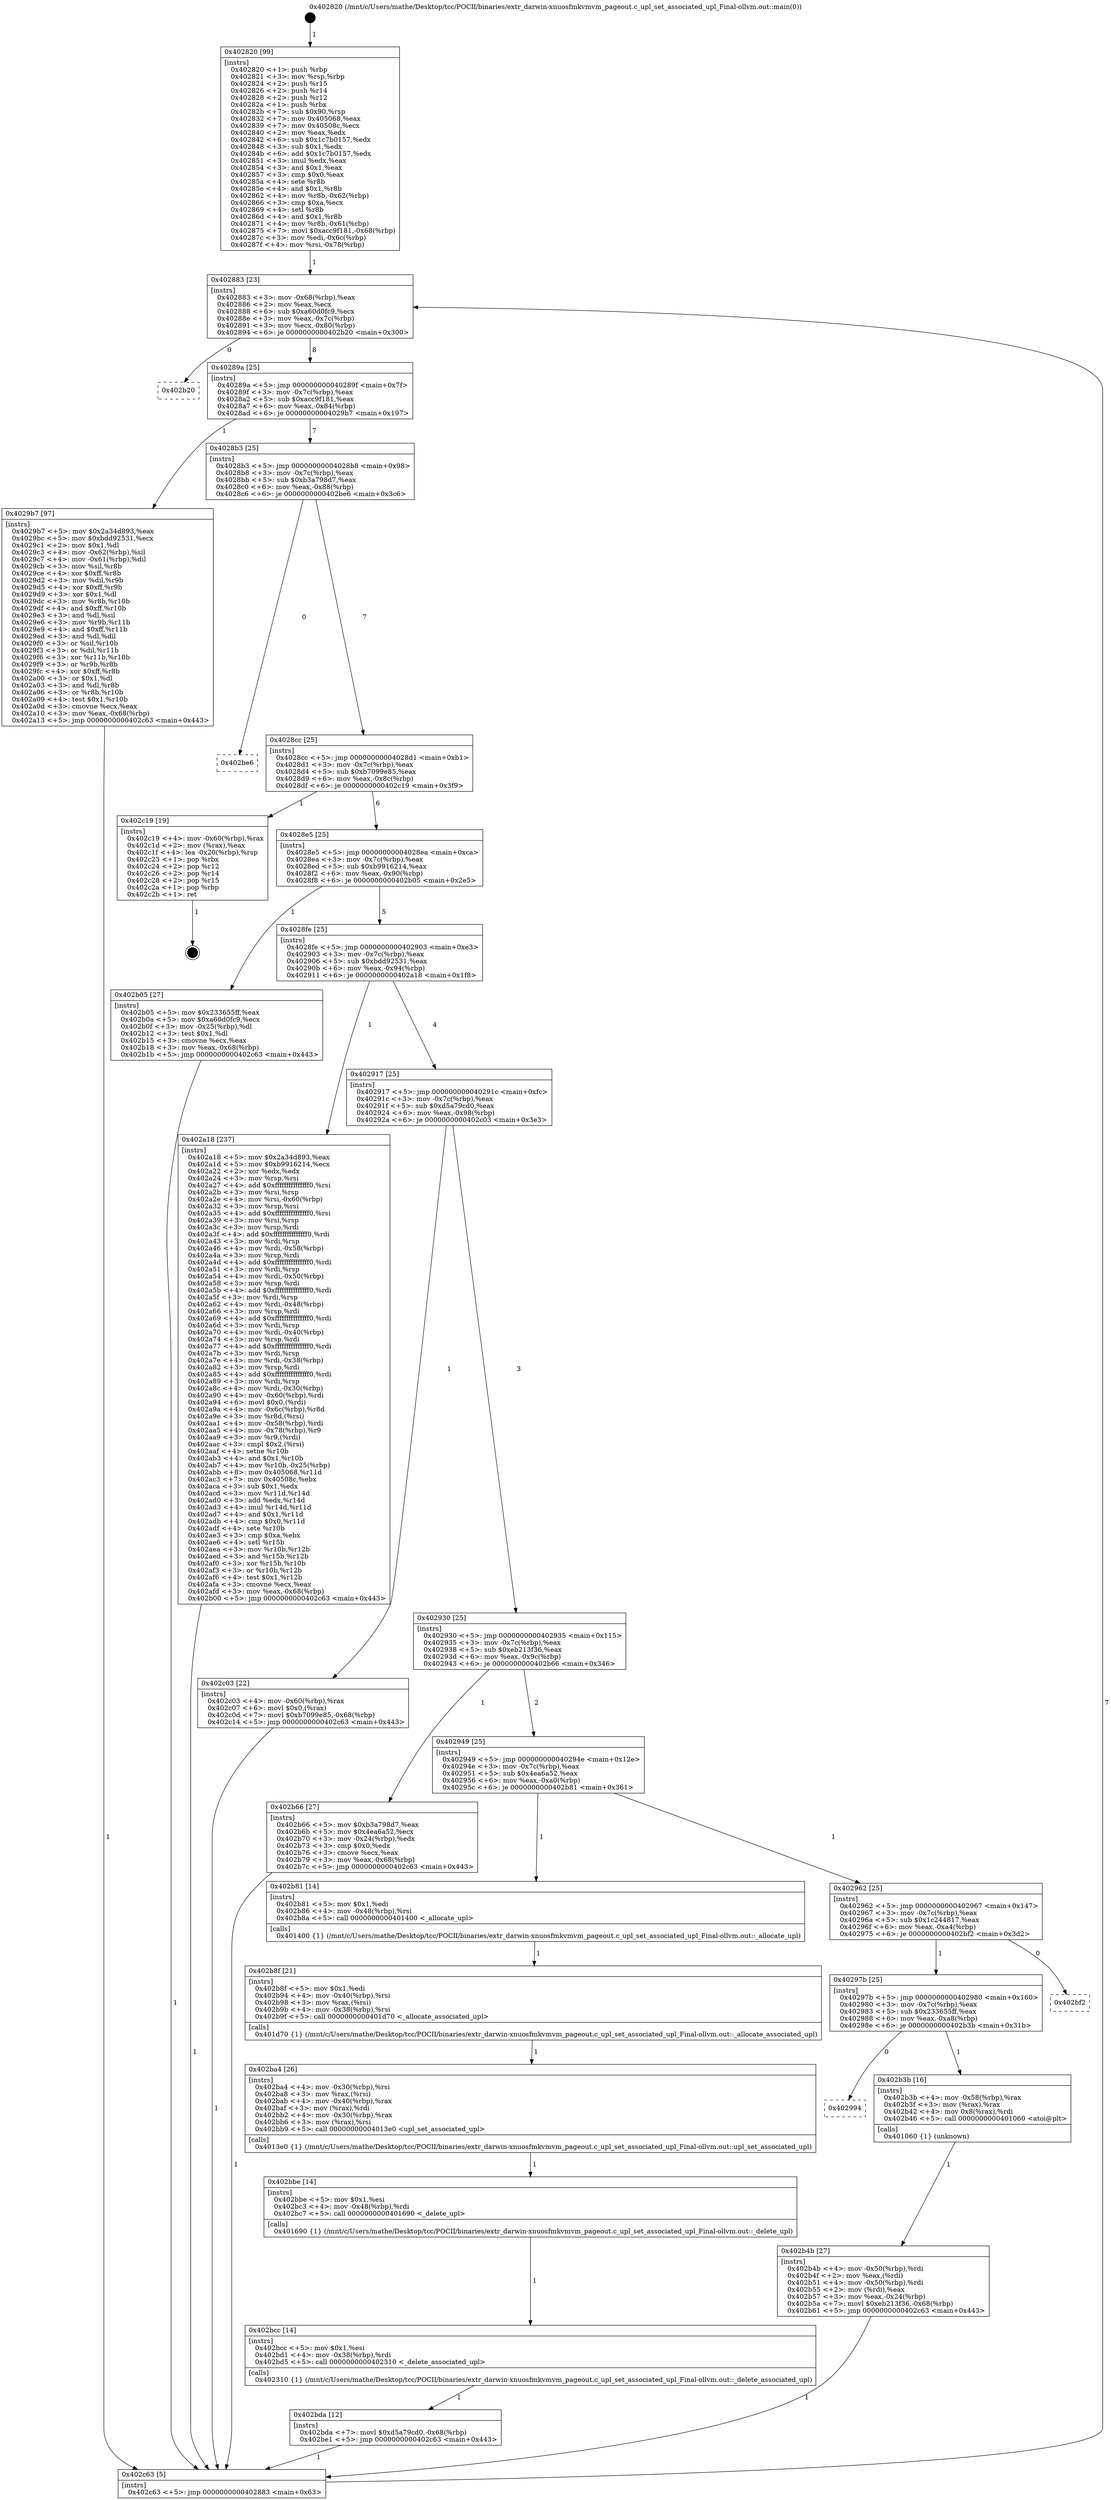 digraph "0x402820" {
  label = "0x402820 (/mnt/c/Users/mathe/Desktop/tcc/POCII/binaries/extr_darwin-xnuosfmkvmvm_pageout.c_upl_set_associated_upl_Final-ollvm.out::main(0))"
  labelloc = "t"
  node[shape=record]

  Entry [label="",width=0.3,height=0.3,shape=circle,fillcolor=black,style=filled]
  "0x402883" [label="{
     0x402883 [23]\l
     | [instrs]\l
     &nbsp;&nbsp;0x402883 \<+3\>: mov -0x68(%rbp),%eax\l
     &nbsp;&nbsp;0x402886 \<+2\>: mov %eax,%ecx\l
     &nbsp;&nbsp;0x402888 \<+6\>: sub $0xa60d0fc9,%ecx\l
     &nbsp;&nbsp;0x40288e \<+3\>: mov %eax,-0x7c(%rbp)\l
     &nbsp;&nbsp;0x402891 \<+3\>: mov %ecx,-0x80(%rbp)\l
     &nbsp;&nbsp;0x402894 \<+6\>: je 0000000000402b20 \<main+0x300\>\l
  }"]
  "0x402b20" [label="{
     0x402b20\l
  }", style=dashed]
  "0x40289a" [label="{
     0x40289a [25]\l
     | [instrs]\l
     &nbsp;&nbsp;0x40289a \<+5\>: jmp 000000000040289f \<main+0x7f\>\l
     &nbsp;&nbsp;0x40289f \<+3\>: mov -0x7c(%rbp),%eax\l
     &nbsp;&nbsp;0x4028a2 \<+5\>: sub $0xacc9f181,%eax\l
     &nbsp;&nbsp;0x4028a7 \<+6\>: mov %eax,-0x84(%rbp)\l
     &nbsp;&nbsp;0x4028ad \<+6\>: je 00000000004029b7 \<main+0x197\>\l
  }"]
  Exit [label="",width=0.3,height=0.3,shape=circle,fillcolor=black,style=filled,peripheries=2]
  "0x4029b7" [label="{
     0x4029b7 [97]\l
     | [instrs]\l
     &nbsp;&nbsp;0x4029b7 \<+5\>: mov $0x2a34d893,%eax\l
     &nbsp;&nbsp;0x4029bc \<+5\>: mov $0xbdd92531,%ecx\l
     &nbsp;&nbsp;0x4029c1 \<+2\>: mov $0x1,%dl\l
     &nbsp;&nbsp;0x4029c3 \<+4\>: mov -0x62(%rbp),%sil\l
     &nbsp;&nbsp;0x4029c7 \<+4\>: mov -0x61(%rbp),%dil\l
     &nbsp;&nbsp;0x4029cb \<+3\>: mov %sil,%r8b\l
     &nbsp;&nbsp;0x4029ce \<+4\>: xor $0xff,%r8b\l
     &nbsp;&nbsp;0x4029d2 \<+3\>: mov %dil,%r9b\l
     &nbsp;&nbsp;0x4029d5 \<+4\>: xor $0xff,%r9b\l
     &nbsp;&nbsp;0x4029d9 \<+3\>: xor $0x1,%dl\l
     &nbsp;&nbsp;0x4029dc \<+3\>: mov %r8b,%r10b\l
     &nbsp;&nbsp;0x4029df \<+4\>: and $0xff,%r10b\l
     &nbsp;&nbsp;0x4029e3 \<+3\>: and %dl,%sil\l
     &nbsp;&nbsp;0x4029e6 \<+3\>: mov %r9b,%r11b\l
     &nbsp;&nbsp;0x4029e9 \<+4\>: and $0xff,%r11b\l
     &nbsp;&nbsp;0x4029ed \<+3\>: and %dl,%dil\l
     &nbsp;&nbsp;0x4029f0 \<+3\>: or %sil,%r10b\l
     &nbsp;&nbsp;0x4029f3 \<+3\>: or %dil,%r11b\l
     &nbsp;&nbsp;0x4029f6 \<+3\>: xor %r11b,%r10b\l
     &nbsp;&nbsp;0x4029f9 \<+3\>: or %r9b,%r8b\l
     &nbsp;&nbsp;0x4029fc \<+4\>: xor $0xff,%r8b\l
     &nbsp;&nbsp;0x402a00 \<+3\>: or $0x1,%dl\l
     &nbsp;&nbsp;0x402a03 \<+3\>: and %dl,%r8b\l
     &nbsp;&nbsp;0x402a06 \<+3\>: or %r8b,%r10b\l
     &nbsp;&nbsp;0x402a09 \<+4\>: test $0x1,%r10b\l
     &nbsp;&nbsp;0x402a0d \<+3\>: cmovne %ecx,%eax\l
     &nbsp;&nbsp;0x402a10 \<+3\>: mov %eax,-0x68(%rbp)\l
     &nbsp;&nbsp;0x402a13 \<+5\>: jmp 0000000000402c63 \<main+0x443\>\l
  }"]
  "0x4028b3" [label="{
     0x4028b3 [25]\l
     | [instrs]\l
     &nbsp;&nbsp;0x4028b3 \<+5\>: jmp 00000000004028b8 \<main+0x98\>\l
     &nbsp;&nbsp;0x4028b8 \<+3\>: mov -0x7c(%rbp),%eax\l
     &nbsp;&nbsp;0x4028bb \<+5\>: sub $0xb3a798d7,%eax\l
     &nbsp;&nbsp;0x4028c0 \<+6\>: mov %eax,-0x88(%rbp)\l
     &nbsp;&nbsp;0x4028c6 \<+6\>: je 0000000000402be6 \<main+0x3c6\>\l
  }"]
  "0x402c63" [label="{
     0x402c63 [5]\l
     | [instrs]\l
     &nbsp;&nbsp;0x402c63 \<+5\>: jmp 0000000000402883 \<main+0x63\>\l
  }"]
  "0x402820" [label="{
     0x402820 [99]\l
     | [instrs]\l
     &nbsp;&nbsp;0x402820 \<+1\>: push %rbp\l
     &nbsp;&nbsp;0x402821 \<+3\>: mov %rsp,%rbp\l
     &nbsp;&nbsp;0x402824 \<+2\>: push %r15\l
     &nbsp;&nbsp;0x402826 \<+2\>: push %r14\l
     &nbsp;&nbsp;0x402828 \<+2\>: push %r12\l
     &nbsp;&nbsp;0x40282a \<+1\>: push %rbx\l
     &nbsp;&nbsp;0x40282b \<+7\>: sub $0x90,%rsp\l
     &nbsp;&nbsp;0x402832 \<+7\>: mov 0x405068,%eax\l
     &nbsp;&nbsp;0x402839 \<+7\>: mov 0x40508c,%ecx\l
     &nbsp;&nbsp;0x402840 \<+2\>: mov %eax,%edx\l
     &nbsp;&nbsp;0x402842 \<+6\>: sub $0x1c7b0157,%edx\l
     &nbsp;&nbsp;0x402848 \<+3\>: sub $0x1,%edx\l
     &nbsp;&nbsp;0x40284b \<+6\>: add $0x1c7b0157,%edx\l
     &nbsp;&nbsp;0x402851 \<+3\>: imul %edx,%eax\l
     &nbsp;&nbsp;0x402854 \<+3\>: and $0x1,%eax\l
     &nbsp;&nbsp;0x402857 \<+3\>: cmp $0x0,%eax\l
     &nbsp;&nbsp;0x40285a \<+4\>: sete %r8b\l
     &nbsp;&nbsp;0x40285e \<+4\>: and $0x1,%r8b\l
     &nbsp;&nbsp;0x402862 \<+4\>: mov %r8b,-0x62(%rbp)\l
     &nbsp;&nbsp;0x402866 \<+3\>: cmp $0xa,%ecx\l
     &nbsp;&nbsp;0x402869 \<+4\>: setl %r8b\l
     &nbsp;&nbsp;0x40286d \<+4\>: and $0x1,%r8b\l
     &nbsp;&nbsp;0x402871 \<+4\>: mov %r8b,-0x61(%rbp)\l
     &nbsp;&nbsp;0x402875 \<+7\>: movl $0xacc9f181,-0x68(%rbp)\l
     &nbsp;&nbsp;0x40287c \<+3\>: mov %edi,-0x6c(%rbp)\l
     &nbsp;&nbsp;0x40287f \<+4\>: mov %rsi,-0x78(%rbp)\l
  }"]
  "0x402bda" [label="{
     0x402bda [12]\l
     | [instrs]\l
     &nbsp;&nbsp;0x402bda \<+7\>: movl $0xd5a79cd0,-0x68(%rbp)\l
     &nbsp;&nbsp;0x402be1 \<+5\>: jmp 0000000000402c63 \<main+0x443\>\l
  }"]
  "0x402be6" [label="{
     0x402be6\l
  }", style=dashed]
  "0x4028cc" [label="{
     0x4028cc [25]\l
     | [instrs]\l
     &nbsp;&nbsp;0x4028cc \<+5\>: jmp 00000000004028d1 \<main+0xb1\>\l
     &nbsp;&nbsp;0x4028d1 \<+3\>: mov -0x7c(%rbp),%eax\l
     &nbsp;&nbsp;0x4028d4 \<+5\>: sub $0xb7099e85,%eax\l
     &nbsp;&nbsp;0x4028d9 \<+6\>: mov %eax,-0x8c(%rbp)\l
     &nbsp;&nbsp;0x4028df \<+6\>: je 0000000000402c19 \<main+0x3f9\>\l
  }"]
  "0x402bcc" [label="{
     0x402bcc [14]\l
     | [instrs]\l
     &nbsp;&nbsp;0x402bcc \<+5\>: mov $0x1,%esi\l
     &nbsp;&nbsp;0x402bd1 \<+4\>: mov -0x38(%rbp),%rdi\l
     &nbsp;&nbsp;0x402bd5 \<+5\>: call 0000000000402310 \<_delete_associated_upl\>\l
     | [calls]\l
     &nbsp;&nbsp;0x402310 \{1\} (/mnt/c/Users/mathe/Desktop/tcc/POCII/binaries/extr_darwin-xnuosfmkvmvm_pageout.c_upl_set_associated_upl_Final-ollvm.out::_delete_associated_upl)\l
  }"]
  "0x402c19" [label="{
     0x402c19 [19]\l
     | [instrs]\l
     &nbsp;&nbsp;0x402c19 \<+4\>: mov -0x60(%rbp),%rax\l
     &nbsp;&nbsp;0x402c1d \<+2\>: mov (%rax),%eax\l
     &nbsp;&nbsp;0x402c1f \<+4\>: lea -0x20(%rbp),%rsp\l
     &nbsp;&nbsp;0x402c23 \<+1\>: pop %rbx\l
     &nbsp;&nbsp;0x402c24 \<+2\>: pop %r12\l
     &nbsp;&nbsp;0x402c26 \<+2\>: pop %r14\l
     &nbsp;&nbsp;0x402c28 \<+2\>: pop %r15\l
     &nbsp;&nbsp;0x402c2a \<+1\>: pop %rbp\l
     &nbsp;&nbsp;0x402c2b \<+1\>: ret\l
  }"]
  "0x4028e5" [label="{
     0x4028e5 [25]\l
     | [instrs]\l
     &nbsp;&nbsp;0x4028e5 \<+5\>: jmp 00000000004028ea \<main+0xca\>\l
     &nbsp;&nbsp;0x4028ea \<+3\>: mov -0x7c(%rbp),%eax\l
     &nbsp;&nbsp;0x4028ed \<+5\>: sub $0xb9916214,%eax\l
     &nbsp;&nbsp;0x4028f2 \<+6\>: mov %eax,-0x90(%rbp)\l
     &nbsp;&nbsp;0x4028f8 \<+6\>: je 0000000000402b05 \<main+0x2e5\>\l
  }"]
  "0x402bbe" [label="{
     0x402bbe [14]\l
     | [instrs]\l
     &nbsp;&nbsp;0x402bbe \<+5\>: mov $0x1,%esi\l
     &nbsp;&nbsp;0x402bc3 \<+4\>: mov -0x48(%rbp),%rdi\l
     &nbsp;&nbsp;0x402bc7 \<+5\>: call 0000000000401690 \<_delete_upl\>\l
     | [calls]\l
     &nbsp;&nbsp;0x401690 \{1\} (/mnt/c/Users/mathe/Desktop/tcc/POCII/binaries/extr_darwin-xnuosfmkvmvm_pageout.c_upl_set_associated_upl_Final-ollvm.out::_delete_upl)\l
  }"]
  "0x402b05" [label="{
     0x402b05 [27]\l
     | [instrs]\l
     &nbsp;&nbsp;0x402b05 \<+5\>: mov $0x233655ff,%eax\l
     &nbsp;&nbsp;0x402b0a \<+5\>: mov $0xa60d0fc9,%ecx\l
     &nbsp;&nbsp;0x402b0f \<+3\>: mov -0x25(%rbp),%dl\l
     &nbsp;&nbsp;0x402b12 \<+3\>: test $0x1,%dl\l
     &nbsp;&nbsp;0x402b15 \<+3\>: cmovne %ecx,%eax\l
     &nbsp;&nbsp;0x402b18 \<+3\>: mov %eax,-0x68(%rbp)\l
     &nbsp;&nbsp;0x402b1b \<+5\>: jmp 0000000000402c63 \<main+0x443\>\l
  }"]
  "0x4028fe" [label="{
     0x4028fe [25]\l
     | [instrs]\l
     &nbsp;&nbsp;0x4028fe \<+5\>: jmp 0000000000402903 \<main+0xe3\>\l
     &nbsp;&nbsp;0x402903 \<+3\>: mov -0x7c(%rbp),%eax\l
     &nbsp;&nbsp;0x402906 \<+5\>: sub $0xbdd92531,%eax\l
     &nbsp;&nbsp;0x40290b \<+6\>: mov %eax,-0x94(%rbp)\l
     &nbsp;&nbsp;0x402911 \<+6\>: je 0000000000402a18 \<main+0x1f8\>\l
  }"]
  "0x402ba4" [label="{
     0x402ba4 [26]\l
     | [instrs]\l
     &nbsp;&nbsp;0x402ba4 \<+4\>: mov -0x30(%rbp),%rsi\l
     &nbsp;&nbsp;0x402ba8 \<+3\>: mov %rax,(%rsi)\l
     &nbsp;&nbsp;0x402bab \<+4\>: mov -0x40(%rbp),%rax\l
     &nbsp;&nbsp;0x402baf \<+3\>: mov (%rax),%rdi\l
     &nbsp;&nbsp;0x402bb2 \<+4\>: mov -0x30(%rbp),%rax\l
     &nbsp;&nbsp;0x402bb6 \<+3\>: mov (%rax),%rsi\l
     &nbsp;&nbsp;0x402bb9 \<+5\>: call 00000000004013e0 \<upl_set_associated_upl\>\l
     | [calls]\l
     &nbsp;&nbsp;0x4013e0 \{1\} (/mnt/c/Users/mathe/Desktop/tcc/POCII/binaries/extr_darwin-xnuosfmkvmvm_pageout.c_upl_set_associated_upl_Final-ollvm.out::upl_set_associated_upl)\l
  }"]
  "0x402a18" [label="{
     0x402a18 [237]\l
     | [instrs]\l
     &nbsp;&nbsp;0x402a18 \<+5\>: mov $0x2a34d893,%eax\l
     &nbsp;&nbsp;0x402a1d \<+5\>: mov $0xb9916214,%ecx\l
     &nbsp;&nbsp;0x402a22 \<+2\>: xor %edx,%edx\l
     &nbsp;&nbsp;0x402a24 \<+3\>: mov %rsp,%rsi\l
     &nbsp;&nbsp;0x402a27 \<+4\>: add $0xfffffffffffffff0,%rsi\l
     &nbsp;&nbsp;0x402a2b \<+3\>: mov %rsi,%rsp\l
     &nbsp;&nbsp;0x402a2e \<+4\>: mov %rsi,-0x60(%rbp)\l
     &nbsp;&nbsp;0x402a32 \<+3\>: mov %rsp,%rsi\l
     &nbsp;&nbsp;0x402a35 \<+4\>: add $0xfffffffffffffff0,%rsi\l
     &nbsp;&nbsp;0x402a39 \<+3\>: mov %rsi,%rsp\l
     &nbsp;&nbsp;0x402a3c \<+3\>: mov %rsp,%rdi\l
     &nbsp;&nbsp;0x402a3f \<+4\>: add $0xfffffffffffffff0,%rdi\l
     &nbsp;&nbsp;0x402a43 \<+3\>: mov %rdi,%rsp\l
     &nbsp;&nbsp;0x402a46 \<+4\>: mov %rdi,-0x58(%rbp)\l
     &nbsp;&nbsp;0x402a4a \<+3\>: mov %rsp,%rdi\l
     &nbsp;&nbsp;0x402a4d \<+4\>: add $0xfffffffffffffff0,%rdi\l
     &nbsp;&nbsp;0x402a51 \<+3\>: mov %rdi,%rsp\l
     &nbsp;&nbsp;0x402a54 \<+4\>: mov %rdi,-0x50(%rbp)\l
     &nbsp;&nbsp;0x402a58 \<+3\>: mov %rsp,%rdi\l
     &nbsp;&nbsp;0x402a5b \<+4\>: add $0xfffffffffffffff0,%rdi\l
     &nbsp;&nbsp;0x402a5f \<+3\>: mov %rdi,%rsp\l
     &nbsp;&nbsp;0x402a62 \<+4\>: mov %rdi,-0x48(%rbp)\l
     &nbsp;&nbsp;0x402a66 \<+3\>: mov %rsp,%rdi\l
     &nbsp;&nbsp;0x402a69 \<+4\>: add $0xfffffffffffffff0,%rdi\l
     &nbsp;&nbsp;0x402a6d \<+3\>: mov %rdi,%rsp\l
     &nbsp;&nbsp;0x402a70 \<+4\>: mov %rdi,-0x40(%rbp)\l
     &nbsp;&nbsp;0x402a74 \<+3\>: mov %rsp,%rdi\l
     &nbsp;&nbsp;0x402a77 \<+4\>: add $0xfffffffffffffff0,%rdi\l
     &nbsp;&nbsp;0x402a7b \<+3\>: mov %rdi,%rsp\l
     &nbsp;&nbsp;0x402a7e \<+4\>: mov %rdi,-0x38(%rbp)\l
     &nbsp;&nbsp;0x402a82 \<+3\>: mov %rsp,%rdi\l
     &nbsp;&nbsp;0x402a85 \<+4\>: add $0xfffffffffffffff0,%rdi\l
     &nbsp;&nbsp;0x402a89 \<+3\>: mov %rdi,%rsp\l
     &nbsp;&nbsp;0x402a8c \<+4\>: mov %rdi,-0x30(%rbp)\l
     &nbsp;&nbsp;0x402a90 \<+4\>: mov -0x60(%rbp),%rdi\l
     &nbsp;&nbsp;0x402a94 \<+6\>: movl $0x0,(%rdi)\l
     &nbsp;&nbsp;0x402a9a \<+4\>: mov -0x6c(%rbp),%r8d\l
     &nbsp;&nbsp;0x402a9e \<+3\>: mov %r8d,(%rsi)\l
     &nbsp;&nbsp;0x402aa1 \<+4\>: mov -0x58(%rbp),%rdi\l
     &nbsp;&nbsp;0x402aa5 \<+4\>: mov -0x78(%rbp),%r9\l
     &nbsp;&nbsp;0x402aa9 \<+3\>: mov %r9,(%rdi)\l
     &nbsp;&nbsp;0x402aac \<+3\>: cmpl $0x2,(%rsi)\l
     &nbsp;&nbsp;0x402aaf \<+4\>: setne %r10b\l
     &nbsp;&nbsp;0x402ab3 \<+4\>: and $0x1,%r10b\l
     &nbsp;&nbsp;0x402ab7 \<+4\>: mov %r10b,-0x25(%rbp)\l
     &nbsp;&nbsp;0x402abb \<+8\>: mov 0x405068,%r11d\l
     &nbsp;&nbsp;0x402ac3 \<+7\>: mov 0x40508c,%ebx\l
     &nbsp;&nbsp;0x402aca \<+3\>: sub $0x1,%edx\l
     &nbsp;&nbsp;0x402acd \<+3\>: mov %r11d,%r14d\l
     &nbsp;&nbsp;0x402ad0 \<+3\>: add %edx,%r14d\l
     &nbsp;&nbsp;0x402ad3 \<+4\>: imul %r14d,%r11d\l
     &nbsp;&nbsp;0x402ad7 \<+4\>: and $0x1,%r11d\l
     &nbsp;&nbsp;0x402adb \<+4\>: cmp $0x0,%r11d\l
     &nbsp;&nbsp;0x402adf \<+4\>: sete %r10b\l
     &nbsp;&nbsp;0x402ae3 \<+3\>: cmp $0xa,%ebx\l
     &nbsp;&nbsp;0x402ae6 \<+4\>: setl %r15b\l
     &nbsp;&nbsp;0x402aea \<+3\>: mov %r10b,%r12b\l
     &nbsp;&nbsp;0x402aed \<+3\>: and %r15b,%r12b\l
     &nbsp;&nbsp;0x402af0 \<+3\>: xor %r15b,%r10b\l
     &nbsp;&nbsp;0x402af3 \<+3\>: or %r10b,%r12b\l
     &nbsp;&nbsp;0x402af6 \<+4\>: test $0x1,%r12b\l
     &nbsp;&nbsp;0x402afa \<+3\>: cmovne %ecx,%eax\l
     &nbsp;&nbsp;0x402afd \<+3\>: mov %eax,-0x68(%rbp)\l
     &nbsp;&nbsp;0x402b00 \<+5\>: jmp 0000000000402c63 \<main+0x443\>\l
  }"]
  "0x402917" [label="{
     0x402917 [25]\l
     | [instrs]\l
     &nbsp;&nbsp;0x402917 \<+5\>: jmp 000000000040291c \<main+0xfc\>\l
     &nbsp;&nbsp;0x40291c \<+3\>: mov -0x7c(%rbp),%eax\l
     &nbsp;&nbsp;0x40291f \<+5\>: sub $0xd5a79cd0,%eax\l
     &nbsp;&nbsp;0x402924 \<+6\>: mov %eax,-0x98(%rbp)\l
     &nbsp;&nbsp;0x40292a \<+6\>: je 0000000000402c03 \<main+0x3e3\>\l
  }"]
  "0x402b8f" [label="{
     0x402b8f [21]\l
     | [instrs]\l
     &nbsp;&nbsp;0x402b8f \<+5\>: mov $0x1,%edi\l
     &nbsp;&nbsp;0x402b94 \<+4\>: mov -0x40(%rbp),%rsi\l
     &nbsp;&nbsp;0x402b98 \<+3\>: mov %rax,(%rsi)\l
     &nbsp;&nbsp;0x402b9b \<+4\>: mov -0x38(%rbp),%rsi\l
     &nbsp;&nbsp;0x402b9f \<+5\>: call 0000000000401d70 \<_allocate_associated_upl\>\l
     | [calls]\l
     &nbsp;&nbsp;0x401d70 \{1\} (/mnt/c/Users/mathe/Desktop/tcc/POCII/binaries/extr_darwin-xnuosfmkvmvm_pageout.c_upl_set_associated_upl_Final-ollvm.out::_allocate_associated_upl)\l
  }"]
  "0x402b4b" [label="{
     0x402b4b [27]\l
     | [instrs]\l
     &nbsp;&nbsp;0x402b4b \<+4\>: mov -0x50(%rbp),%rdi\l
     &nbsp;&nbsp;0x402b4f \<+2\>: mov %eax,(%rdi)\l
     &nbsp;&nbsp;0x402b51 \<+4\>: mov -0x50(%rbp),%rdi\l
     &nbsp;&nbsp;0x402b55 \<+2\>: mov (%rdi),%eax\l
     &nbsp;&nbsp;0x402b57 \<+3\>: mov %eax,-0x24(%rbp)\l
     &nbsp;&nbsp;0x402b5a \<+7\>: movl $0xeb213f36,-0x68(%rbp)\l
     &nbsp;&nbsp;0x402b61 \<+5\>: jmp 0000000000402c63 \<main+0x443\>\l
  }"]
  "0x402c03" [label="{
     0x402c03 [22]\l
     | [instrs]\l
     &nbsp;&nbsp;0x402c03 \<+4\>: mov -0x60(%rbp),%rax\l
     &nbsp;&nbsp;0x402c07 \<+6\>: movl $0x0,(%rax)\l
     &nbsp;&nbsp;0x402c0d \<+7\>: movl $0xb7099e85,-0x68(%rbp)\l
     &nbsp;&nbsp;0x402c14 \<+5\>: jmp 0000000000402c63 \<main+0x443\>\l
  }"]
  "0x402930" [label="{
     0x402930 [25]\l
     | [instrs]\l
     &nbsp;&nbsp;0x402930 \<+5\>: jmp 0000000000402935 \<main+0x115\>\l
     &nbsp;&nbsp;0x402935 \<+3\>: mov -0x7c(%rbp),%eax\l
     &nbsp;&nbsp;0x402938 \<+5\>: sub $0xeb213f36,%eax\l
     &nbsp;&nbsp;0x40293d \<+6\>: mov %eax,-0x9c(%rbp)\l
     &nbsp;&nbsp;0x402943 \<+6\>: je 0000000000402b66 \<main+0x346\>\l
  }"]
  "0x402994" [label="{
     0x402994\l
  }", style=dashed]
  "0x402b66" [label="{
     0x402b66 [27]\l
     | [instrs]\l
     &nbsp;&nbsp;0x402b66 \<+5\>: mov $0xb3a798d7,%eax\l
     &nbsp;&nbsp;0x402b6b \<+5\>: mov $0x4ea6a52,%ecx\l
     &nbsp;&nbsp;0x402b70 \<+3\>: mov -0x24(%rbp),%edx\l
     &nbsp;&nbsp;0x402b73 \<+3\>: cmp $0x0,%edx\l
     &nbsp;&nbsp;0x402b76 \<+3\>: cmove %ecx,%eax\l
     &nbsp;&nbsp;0x402b79 \<+3\>: mov %eax,-0x68(%rbp)\l
     &nbsp;&nbsp;0x402b7c \<+5\>: jmp 0000000000402c63 \<main+0x443\>\l
  }"]
  "0x402949" [label="{
     0x402949 [25]\l
     | [instrs]\l
     &nbsp;&nbsp;0x402949 \<+5\>: jmp 000000000040294e \<main+0x12e\>\l
     &nbsp;&nbsp;0x40294e \<+3\>: mov -0x7c(%rbp),%eax\l
     &nbsp;&nbsp;0x402951 \<+5\>: sub $0x4ea6a52,%eax\l
     &nbsp;&nbsp;0x402956 \<+6\>: mov %eax,-0xa0(%rbp)\l
     &nbsp;&nbsp;0x40295c \<+6\>: je 0000000000402b81 \<main+0x361\>\l
  }"]
  "0x402b3b" [label="{
     0x402b3b [16]\l
     | [instrs]\l
     &nbsp;&nbsp;0x402b3b \<+4\>: mov -0x58(%rbp),%rax\l
     &nbsp;&nbsp;0x402b3f \<+3\>: mov (%rax),%rax\l
     &nbsp;&nbsp;0x402b42 \<+4\>: mov 0x8(%rax),%rdi\l
     &nbsp;&nbsp;0x402b46 \<+5\>: call 0000000000401060 \<atoi@plt\>\l
     | [calls]\l
     &nbsp;&nbsp;0x401060 \{1\} (unknown)\l
  }"]
  "0x402b81" [label="{
     0x402b81 [14]\l
     | [instrs]\l
     &nbsp;&nbsp;0x402b81 \<+5\>: mov $0x1,%edi\l
     &nbsp;&nbsp;0x402b86 \<+4\>: mov -0x48(%rbp),%rsi\l
     &nbsp;&nbsp;0x402b8a \<+5\>: call 0000000000401400 \<_allocate_upl\>\l
     | [calls]\l
     &nbsp;&nbsp;0x401400 \{1\} (/mnt/c/Users/mathe/Desktop/tcc/POCII/binaries/extr_darwin-xnuosfmkvmvm_pageout.c_upl_set_associated_upl_Final-ollvm.out::_allocate_upl)\l
  }"]
  "0x402962" [label="{
     0x402962 [25]\l
     | [instrs]\l
     &nbsp;&nbsp;0x402962 \<+5\>: jmp 0000000000402967 \<main+0x147\>\l
     &nbsp;&nbsp;0x402967 \<+3\>: mov -0x7c(%rbp),%eax\l
     &nbsp;&nbsp;0x40296a \<+5\>: sub $0x1c244817,%eax\l
     &nbsp;&nbsp;0x40296f \<+6\>: mov %eax,-0xa4(%rbp)\l
     &nbsp;&nbsp;0x402975 \<+6\>: je 0000000000402bf2 \<main+0x3d2\>\l
  }"]
  "0x40297b" [label="{
     0x40297b [25]\l
     | [instrs]\l
     &nbsp;&nbsp;0x40297b \<+5\>: jmp 0000000000402980 \<main+0x160\>\l
     &nbsp;&nbsp;0x402980 \<+3\>: mov -0x7c(%rbp),%eax\l
     &nbsp;&nbsp;0x402983 \<+5\>: sub $0x233655ff,%eax\l
     &nbsp;&nbsp;0x402988 \<+6\>: mov %eax,-0xa8(%rbp)\l
     &nbsp;&nbsp;0x40298e \<+6\>: je 0000000000402b3b \<main+0x31b\>\l
  }"]
  "0x402bf2" [label="{
     0x402bf2\l
  }", style=dashed]
  Entry -> "0x402820" [label=" 1"]
  "0x402883" -> "0x402b20" [label=" 0"]
  "0x402883" -> "0x40289a" [label=" 8"]
  "0x402c19" -> Exit [label=" 1"]
  "0x40289a" -> "0x4029b7" [label=" 1"]
  "0x40289a" -> "0x4028b3" [label=" 7"]
  "0x4029b7" -> "0x402c63" [label=" 1"]
  "0x402820" -> "0x402883" [label=" 1"]
  "0x402c63" -> "0x402883" [label=" 7"]
  "0x402c03" -> "0x402c63" [label=" 1"]
  "0x4028b3" -> "0x402be6" [label=" 0"]
  "0x4028b3" -> "0x4028cc" [label=" 7"]
  "0x402bda" -> "0x402c63" [label=" 1"]
  "0x4028cc" -> "0x402c19" [label=" 1"]
  "0x4028cc" -> "0x4028e5" [label=" 6"]
  "0x402bcc" -> "0x402bda" [label=" 1"]
  "0x4028e5" -> "0x402b05" [label=" 1"]
  "0x4028e5" -> "0x4028fe" [label=" 5"]
  "0x402bbe" -> "0x402bcc" [label=" 1"]
  "0x4028fe" -> "0x402a18" [label=" 1"]
  "0x4028fe" -> "0x402917" [label=" 4"]
  "0x402ba4" -> "0x402bbe" [label=" 1"]
  "0x402a18" -> "0x402c63" [label=" 1"]
  "0x402b05" -> "0x402c63" [label=" 1"]
  "0x402b8f" -> "0x402ba4" [label=" 1"]
  "0x402917" -> "0x402c03" [label=" 1"]
  "0x402917" -> "0x402930" [label=" 3"]
  "0x402b81" -> "0x402b8f" [label=" 1"]
  "0x402930" -> "0x402b66" [label=" 1"]
  "0x402930" -> "0x402949" [label=" 2"]
  "0x402b66" -> "0x402c63" [label=" 1"]
  "0x402949" -> "0x402b81" [label=" 1"]
  "0x402949" -> "0x402962" [label=" 1"]
  "0x402b4b" -> "0x402c63" [label=" 1"]
  "0x402962" -> "0x402bf2" [label=" 0"]
  "0x402962" -> "0x40297b" [label=" 1"]
  "0x402b3b" -> "0x402b4b" [label=" 1"]
  "0x40297b" -> "0x402b3b" [label=" 1"]
  "0x40297b" -> "0x402994" [label=" 0"]
}
